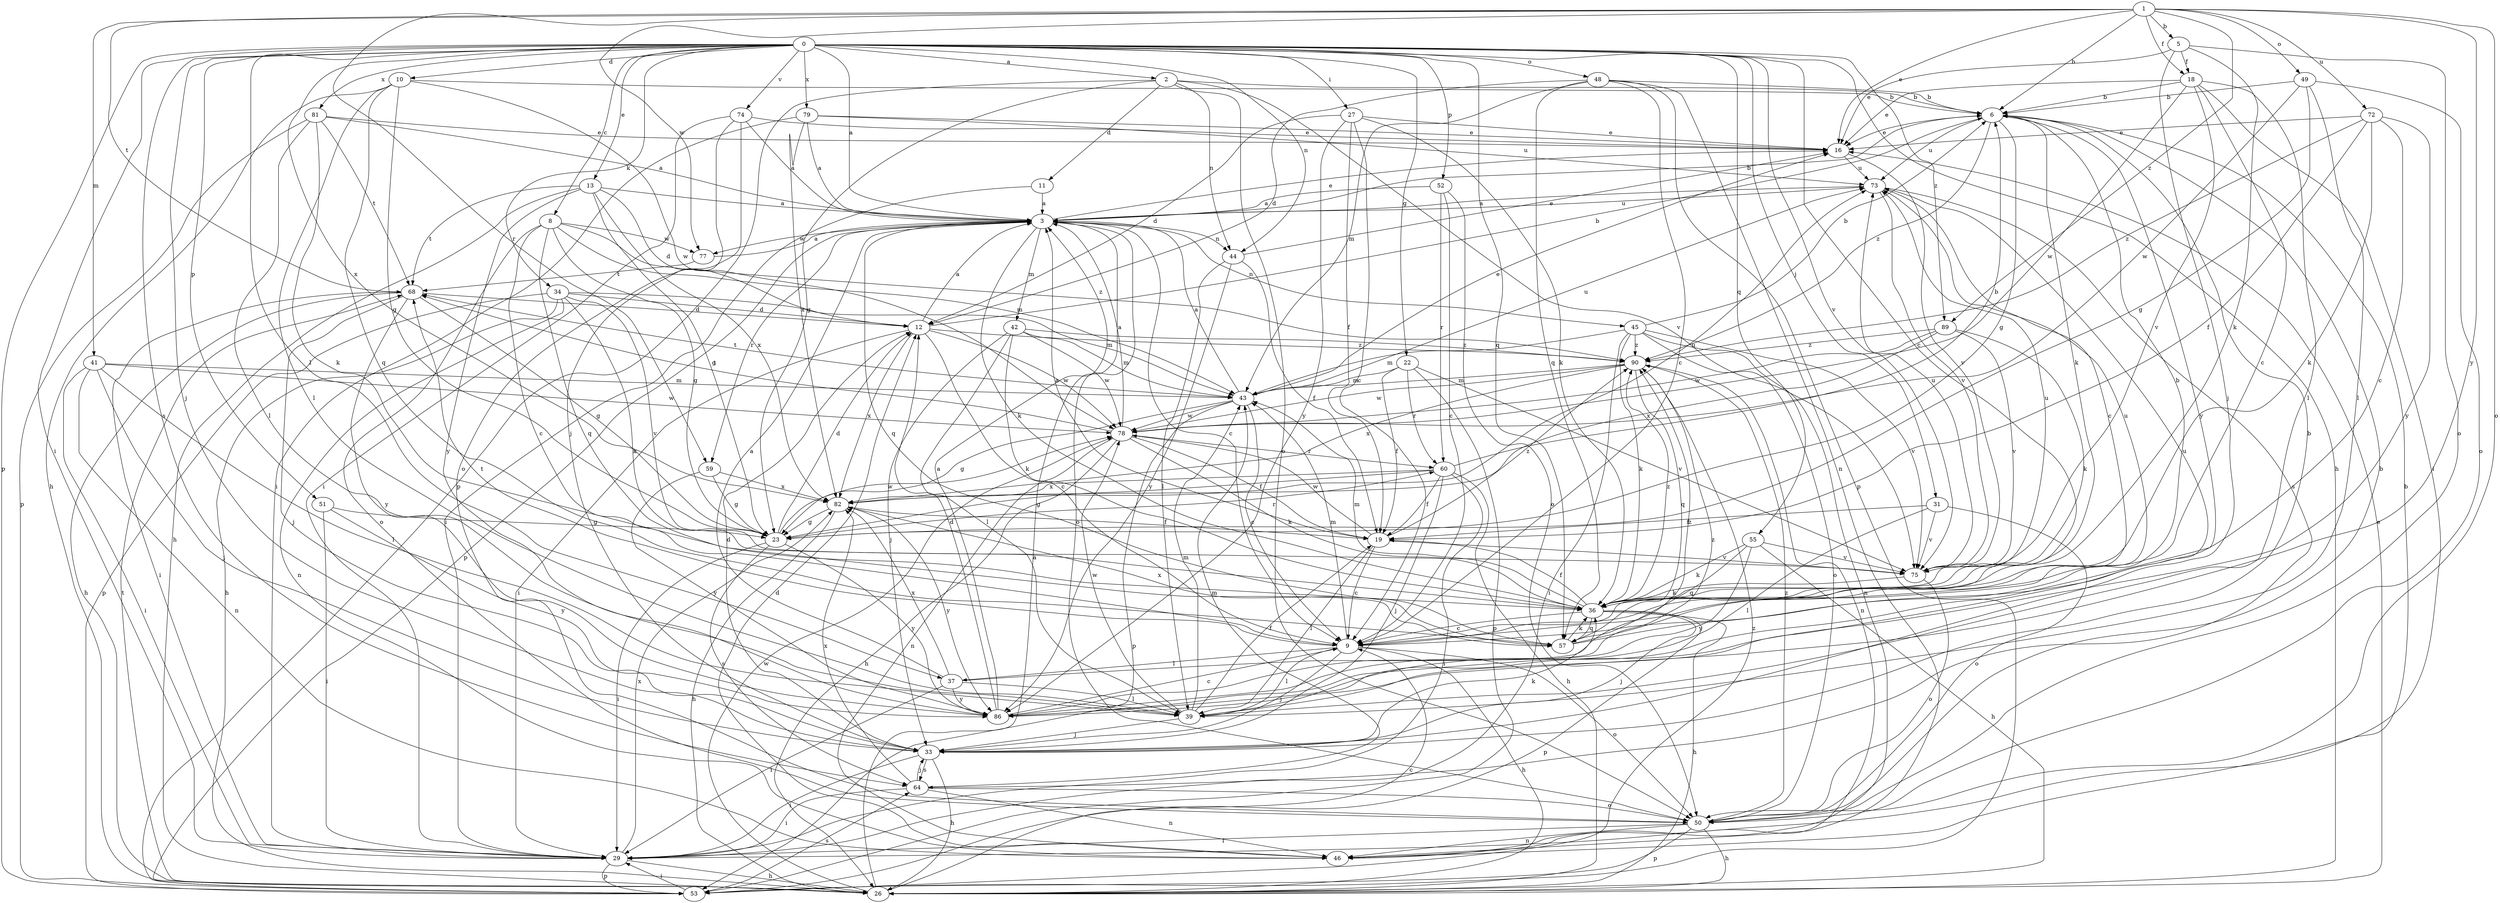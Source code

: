 strict digraph  {
0;
1;
2;
3;
5;
6;
8;
9;
10;
11;
12;
13;
16;
18;
19;
22;
23;
26;
27;
29;
31;
33;
34;
36;
37;
39;
41;
42;
43;
44;
45;
46;
48;
49;
50;
51;
52;
53;
55;
57;
59;
60;
64;
68;
72;
73;
74;
75;
77;
78;
79;
81;
82;
86;
89;
90;
0 -> 2  [label=a];
0 -> 3  [label=a];
0 -> 8  [label=c];
0 -> 9  [label=c];
0 -> 10  [label=d];
0 -> 13  [label=e];
0 -> 22  [label=g];
0 -> 26  [label=h];
0 -> 27  [label=i];
0 -> 29  [label=i];
0 -> 31  [label=j];
0 -> 33  [label=j];
0 -> 34  [label=k];
0 -> 37  [label=l];
0 -> 44  [label=n];
0 -> 48  [label=o];
0 -> 51  [label=p];
0 -> 52  [label=p];
0 -> 53  [label=p];
0 -> 55  [label=q];
0 -> 57  [label=q];
0 -> 64  [label=s];
0 -> 74  [label=v];
0 -> 75  [label=v];
0 -> 79  [label=x];
0 -> 81  [label=x];
0 -> 82  [label=x];
0 -> 89  [label=z];
1 -> 5  [label=b];
1 -> 6  [label=b];
1 -> 16  [label=e];
1 -> 18  [label=f];
1 -> 41  [label=m];
1 -> 49  [label=o];
1 -> 50  [label=o];
1 -> 59  [label=r];
1 -> 68  [label=t];
1 -> 72  [label=u];
1 -> 77  [label=w];
1 -> 86  [label=y];
1 -> 89  [label=z];
2 -> 6  [label=b];
2 -> 11  [label=d];
2 -> 23  [label=g];
2 -> 44  [label=n];
2 -> 50  [label=o];
2 -> 53  [label=p];
2 -> 75  [label=v];
3 -> 6  [label=b];
3 -> 9  [label=c];
3 -> 16  [label=e];
3 -> 36  [label=k];
3 -> 42  [label=m];
3 -> 44  [label=n];
3 -> 45  [label=n];
3 -> 50  [label=o];
3 -> 53  [label=p];
3 -> 57  [label=q];
3 -> 59  [label=r];
3 -> 73  [label=u];
3 -> 77  [label=w];
5 -> 16  [label=e];
5 -> 18  [label=f];
5 -> 33  [label=j];
5 -> 36  [label=k];
5 -> 50  [label=o];
6 -> 16  [label=e];
6 -> 23  [label=g];
6 -> 36  [label=k];
6 -> 73  [label=u];
6 -> 86  [label=y];
6 -> 90  [label=z];
8 -> 9  [label=c];
8 -> 23  [label=g];
8 -> 43  [label=m];
8 -> 50  [label=o];
8 -> 57  [label=q];
8 -> 77  [label=w];
8 -> 90  [label=z];
9 -> 26  [label=h];
9 -> 33  [label=j];
9 -> 37  [label=l];
9 -> 39  [label=l];
9 -> 43  [label=m];
9 -> 50  [label=o];
9 -> 68  [label=t];
10 -> 6  [label=b];
10 -> 23  [label=g];
10 -> 26  [label=h];
10 -> 39  [label=l];
10 -> 57  [label=q];
10 -> 78  [label=w];
11 -> 3  [label=a];
11 -> 29  [label=i];
12 -> 3  [label=a];
12 -> 6  [label=b];
12 -> 29  [label=i];
12 -> 36  [label=k];
12 -> 78  [label=w];
12 -> 82  [label=x];
12 -> 90  [label=z];
13 -> 3  [label=a];
13 -> 12  [label=d];
13 -> 23  [label=g];
13 -> 26  [label=h];
13 -> 68  [label=t];
13 -> 82  [label=x];
13 -> 86  [label=y];
16 -> 73  [label=u];
16 -> 75  [label=v];
18 -> 6  [label=b];
18 -> 9  [label=c];
18 -> 16  [label=e];
18 -> 29  [label=i];
18 -> 39  [label=l];
18 -> 75  [label=v];
18 -> 78  [label=w];
19 -> 3  [label=a];
19 -> 9  [label=c];
19 -> 39  [label=l];
19 -> 75  [label=v];
19 -> 78  [label=w];
19 -> 90  [label=z];
22 -> 19  [label=f];
22 -> 43  [label=m];
22 -> 53  [label=p];
22 -> 60  [label=r];
22 -> 75  [label=v];
23 -> 12  [label=d];
23 -> 29  [label=i];
23 -> 60  [label=r];
23 -> 64  [label=s];
23 -> 78  [label=w];
23 -> 86  [label=y];
26 -> 3  [label=a];
26 -> 9  [label=c];
26 -> 16  [label=e];
26 -> 68  [label=t];
26 -> 78  [label=w];
27 -> 9  [label=c];
27 -> 12  [label=d];
27 -> 16  [label=e];
27 -> 19  [label=f];
27 -> 36  [label=k];
27 -> 86  [label=y];
29 -> 26  [label=h];
29 -> 53  [label=p];
29 -> 82  [label=x];
31 -> 19  [label=f];
31 -> 39  [label=l];
31 -> 50  [label=o];
31 -> 75  [label=v];
33 -> 6  [label=b];
33 -> 12  [label=d];
33 -> 26  [label=h];
33 -> 29  [label=i];
33 -> 36  [label=k];
33 -> 64  [label=s];
34 -> 12  [label=d];
34 -> 26  [label=h];
34 -> 36  [label=k];
34 -> 43  [label=m];
34 -> 46  [label=n];
34 -> 53  [label=p];
34 -> 75  [label=v];
36 -> 9  [label=c];
36 -> 19  [label=f];
36 -> 26  [label=h];
36 -> 33  [label=j];
36 -> 43  [label=m];
36 -> 53  [label=p];
36 -> 57  [label=q];
36 -> 73  [label=u];
36 -> 90  [label=z];
37 -> 3  [label=a];
37 -> 29  [label=i];
37 -> 39  [label=l];
37 -> 82  [label=x];
37 -> 86  [label=y];
37 -> 90  [label=z];
39 -> 19  [label=f];
39 -> 33  [label=j];
39 -> 43  [label=m];
39 -> 73  [label=u];
39 -> 78  [label=w];
41 -> 29  [label=i];
41 -> 33  [label=j];
41 -> 39  [label=l];
41 -> 43  [label=m];
41 -> 46  [label=n];
41 -> 78  [label=w];
42 -> 9  [label=c];
42 -> 33  [label=j];
42 -> 39  [label=l];
42 -> 43  [label=m];
42 -> 78  [label=w];
42 -> 90  [label=z];
43 -> 3  [label=a];
43 -> 9  [label=c];
43 -> 16  [label=e];
43 -> 23  [label=g];
43 -> 53  [label=p];
43 -> 68  [label=t];
43 -> 73  [label=u];
43 -> 78  [label=w];
44 -> 16  [label=e];
44 -> 19  [label=f];
44 -> 39  [label=l];
44 -> 86  [label=y];
45 -> 6  [label=b];
45 -> 29  [label=i];
45 -> 36  [label=k];
45 -> 43  [label=m];
45 -> 46  [label=n];
45 -> 50  [label=o];
45 -> 75  [label=v];
45 -> 90  [label=z];
46 -> 6  [label=b];
46 -> 12  [label=d];
48 -> 6  [label=b];
48 -> 9  [label=c];
48 -> 12  [label=d];
48 -> 43  [label=m];
48 -> 46  [label=n];
48 -> 53  [label=p];
48 -> 57  [label=q];
49 -> 6  [label=b];
49 -> 23  [label=g];
49 -> 39  [label=l];
49 -> 50  [label=o];
49 -> 78  [label=w];
50 -> 6  [label=b];
50 -> 26  [label=h];
50 -> 29  [label=i];
50 -> 46  [label=n];
50 -> 53  [label=p];
50 -> 90  [label=z];
51 -> 23  [label=g];
51 -> 29  [label=i];
51 -> 86  [label=y];
52 -> 3  [label=a];
52 -> 9  [label=c];
52 -> 50  [label=o];
52 -> 60  [label=r];
53 -> 29  [label=i];
53 -> 64  [label=s];
53 -> 90  [label=z];
55 -> 26  [label=h];
55 -> 36  [label=k];
55 -> 57  [label=q];
55 -> 75  [label=v];
55 -> 86  [label=y];
57 -> 6  [label=b];
57 -> 36  [label=k];
57 -> 73  [label=u];
57 -> 82  [label=x];
59 -> 23  [label=g];
59 -> 82  [label=x];
59 -> 86  [label=y];
60 -> 6  [label=b];
60 -> 19  [label=f];
60 -> 23  [label=g];
60 -> 26  [label=h];
60 -> 29  [label=i];
60 -> 33  [label=j];
60 -> 82  [label=x];
64 -> 29  [label=i];
64 -> 33  [label=j];
64 -> 43  [label=m];
64 -> 46  [label=n];
64 -> 50  [label=o];
64 -> 82  [label=x];
68 -> 12  [label=d];
68 -> 23  [label=g];
68 -> 26  [label=h];
68 -> 29  [label=i];
68 -> 33  [label=j];
68 -> 86  [label=y];
72 -> 9  [label=c];
72 -> 16  [label=e];
72 -> 19  [label=f];
72 -> 36  [label=k];
72 -> 86  [label=y];
72 -> 90  [label=z];
73 -> 3  [label=a];
73 -> 9  [label=c];
73 -> 64  [label=s];
73 -> 75  [label=v];
74 -> 3  [label=a];
74 -> 16  [label=e];
74 -> 29  [label=i];
74 -> 33  [label=j];
74 -> 50  [label=o];
75 -> 36  [label=k];
75 -> 50  [label=o];
75 -> 73  [label=u];
77 -> 3  [label=a];
77 -> 68  [label=t];
78 -> 3  [label=a];
78 -> 19  [label=f];
78 -> 26  [label=h];
78 -> 36  [label=k];
78 -> 46  [label=n];
78 -> 60  [label=r];
78 -> 68  [label=t];
79 -> 3  [label=a];
79 -> 16  [label=e];
79 -> 29  [label=i];
79 -> 73  [label=u];
79 -> 82  [label=x];
81 -> 3  [label=a];
81 -> 16  [label=e];
81 -> 36  [label=k];
81 -> 39  [label=l];
81 -> 53  [label=p];
81 -> 68  [label=t];
82 -> 19  [label=f];
82 -> 23  [label=g];
82 -> 26  [label=h];
82 -> 73  [label=u];
82 -> 86  [label=y];
86 -> 3  [label=a];
86 -> 9  [label=c];
86 -> 12  [label=d];
86 -> 90  [label=z];
89 -> 36  [label=k];
89 -> 75  [label=v];
89 -> 78  [label=w];
89 -> 82  [label=x];
89 -> 90  [label=z];
90 -> 43  [label=m];
90 -> 46  [label=n];
90 -> 57  [label=q];
90 -> 78  [label=w];
90 -> 82  [label=x];
}
